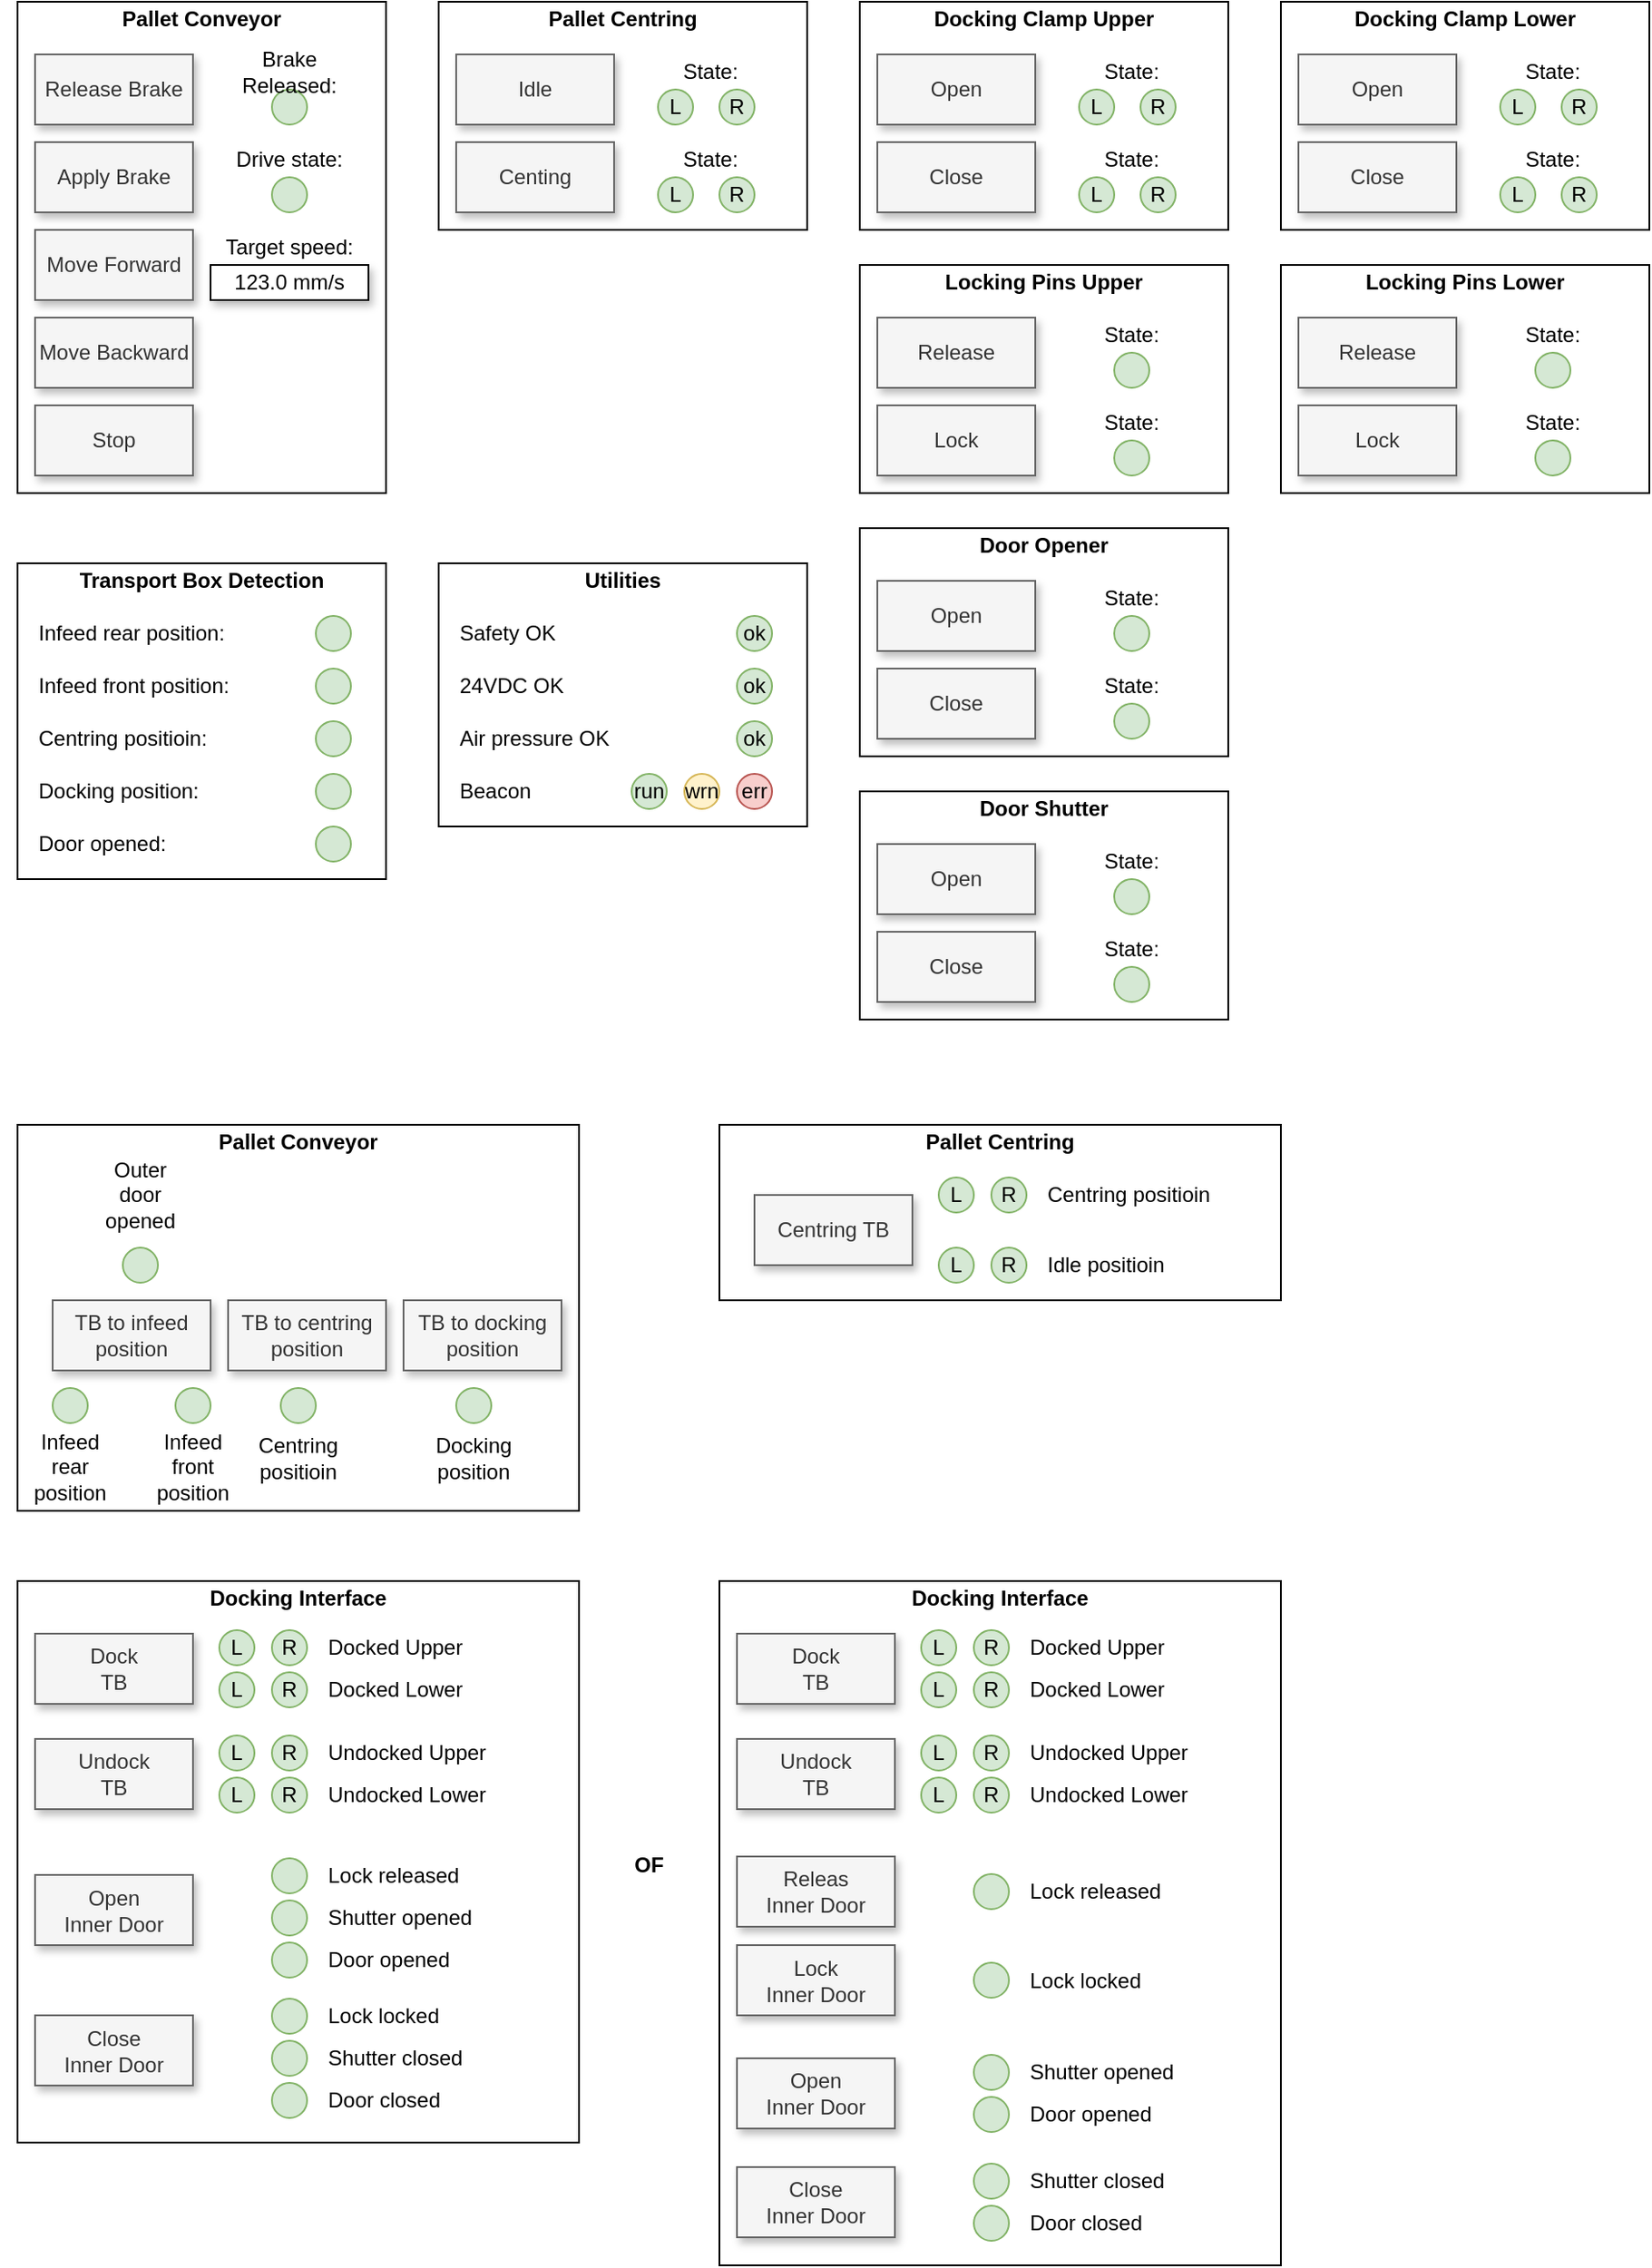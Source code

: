 <mxfile version="24.7.5" pages="2">
  <diagram name="HMI maual control" id="TnX9ORPbV--yk32t3U6v">
    <mxGraphModel dx="1434" dy="844" grid="1" gridSize="10" guides="1" tooltips="1" connect="1" arrows="1" fold="1" page="1" pageScale="1" pageWidth="850" pageHeight="1100" math="0" shadow="0">
      <root>
        <mxCell id="0" />
        <mxCell id="1" parent="0" />
        <mxCell id="BcnCHUw4ha58COk9Mgh8-16" value="" style="rounded=0;whiteSpace=wrap;html=1;" parent="1" vertex="1">
          <mxGeometry x="40" y="40" width="210" height="280" as="geometry" />
        </mxCell>
        <mxCell id="BcnCHUw4ha58COk9Mgh8-17" value="Release Brake" style="rounded=0;whiteSpace=wrap;html=1;shadow=1;fillColor=#f5f5f5;fontColor=#333333;strokeColor=#666666;" parent="1" vertex="1">
          <mxGeometry x="50" y="70" width="90" height="40" as="geometry" />
        </mxCell>
        <mxCell id="BcnCHUw4ha58COk9Mgh8-18" value="Move Forward" style="rounded=0;whiteSpace=wrap;html=1;shadow=1;fillColor=#f5f5f5;fontColor=#333333;strokeColor=#666666;" parent="1" vertex="1">
          <mxGeometry x="50" y="170" width="90" height="40" as="geometry" />
        </mxCell>
        <mxCell id="BcnCHUw4ha58COk9Mgh8-19" value="Move Backward" style="rounded=0;whiteSpace=wrap;html=1;shadow=1;fillColor=#f5f5f5;fontColor=#333333;strokeColor=#666666;" parent="1" vertex="1">
          <mxGeometry x="50" y="220" width="90" height="40" as="geometry" />
        </mxCell>
        <mxCell id="BcnCHUw4ha58COk9Mgh8-20" value="Stop" style="rounded=0;whiteSpace=wrap;html=1;shadow=1;fillColor=#f5f5f5;fontColor=#333333;strokeColor=#666666;" parent="1" vertex="1">
          <mxGeometry x="50" y="270" width="90" height="40" as="geometry" />
        </mxCell>
        <mxCell id="BcnCHUw4ha58COk9Mgh8-21" value="123.0 mm/s" style="rounded=0;whiteSpace=wrap;html=1;shadow=1;" parent="1" vertex="1">
          <mxGeometry x="150" y="190" width="90" height="20" as="geometry" />
        </mxCell>
        <mxCell id="BcnCHUw4ha58COk9Mgh8-22" value="" style="ellipse;whiteSpace=wrap;html=1;fillColor=#d5e8d4;strokeColor=#82b366;" parent="1" vertex="1">
          <mxGeometry x="185" y="140" width="20" height="20" as="geometry" />
        </mxCell>
        <mxCell id="BcnCHUw4ha58COk9Mgh8-23" value="Pallet Conveyor" style="text;html=1;align=center;verticalAlign=middle;whiteSpace=wrap;rounded=0;fontStyle=1" parent="1" vertex="1">
          <mxGeometry x="50" y="40" width="190" height="20" as="geometry" />
        </mxCell>
        <mxCell id="BcnCHUw4ha58COk9Mgh8-24" value="Target speed:" style="text;html=1;align=center;verticalAlign=middle;whiteSpace=wrap;rounded=0;fontStyle=0" parent="1" vertex="1">
          <mxGeometry x="150" y="170" width="90" height="20" as="geometry" />
        </mxCell>
        <mxCell id="BcnCHUw4ha58COk9Mgh8-25" value="Drive state:" style="text;html=1;align=center;verticalAlign=middle;whiteSpace=wrap;rounded=0;fontStyle=0" parent="1" vertex="1">
          <mxGeometry x="150" y="120" width="90" height="20" as="geometry" />
        </mxCell>
        <mxCell id="BcnCHUw4ha58COk9Mgh8-26" value="" style="rounded=0;whiteSpace=wrap;html=1;" parent="1" vertex="1">
          <mxGeometry x="280" y="40" width="210" height="130" as="geometry" />
        </mxCell>
        <mxCell id="BcnCHUw4ha58COk9Mgh8-27" value="Idle" style="rounded=0;whiteSpace=wrap;html=1;shadow=1;fillColor=#f5f5f5;fontColor=#333333;strokeColor=#666666;" parent="1" vertex="1">
          <mxGeometry x="290" y="70" width="90" height="40" as="geometry" />
        </mxCell>
        <mxCell id="BcnCHUw4ha58COk9Mgh8-28" value="Centing" style="rounded=0;whiteSpace=wrap;html=1;shadow=1;fillColor=#f5f5f5;fontColor=#333333;strokeColor=#666666;" parent="1" vertex="1">
          <mxGeometry x="290" y="120" width="90" height="40" as="geometry" />
        </mxCell>
        <mxCell id="BcnCHUw4ha58COk9Mgh8-33" value="Pallet Centring" style="text;html=1;align=center;verticalAlign=middle;whiteSpace=wrap;rounded=0;fontStyle=1" parent="1" vertex="1">
          <mxGeometry x="290" y="40" width="190" height="20" as="geometry" />
        </mxCell>
        <mxCell id="BcnCHUw4ha58COk9Mgh8-36" value="" style="rounded=0;whiteSpace=wrap;html=1;" parent="1" vertex="1">
          <mxGeometry x="40" y="360" width="210" height="180" as="geometry" />
        </mxCell>
        <mxCell id="BcnCHUw4ha58COk9Mgh8-43" value="Transport Box Detection" style="text;html=1;align=center;verticalAlign=middle;whiteSpace=wrap;rounded=0;fontStyle=1" parent="1" vertex="1">
          <mxGeometry x="50" y="360" width="190" height="20" as="geometry" />
        </mxCell>
        <mxCell id="BcnCHUw4ha58COk9Mgh8-46" value="" style="ellipse;whiteSpace=wrap;html=1;fillColor=#d5e8d4;strokeColor=#82b366;" parent="1" vertex="1">
          <mxGeometry x="210" y="390" width="20" height="20" as="geometry" />
        </mxCell>
        <mxCell id="BcnCHUw4ha58COk9Mgh8-47" value="Infeed rear position:" style="text;html=1;align=left;verticalAlign=middle;whiteSpace=wrap;rounded=0;fontStyle=0" parent="1" vertex="1">
          <mxGeometry x="50" y="390" width="150" height="20" as="geometry" />
        </mxCell>
        <mxCell id="BcnCHUw4ha58COk9Mgh8-50" value="" style="ellipse;whiteSpace=wrap;html=1;fillColor=#d5e8d4;strokeColor=#82b366;" parent="1" vertex="1">
          <mxGeometry x="210" y="420" width="20" height="20" as="geometry" />
        </mxCell>
        <mxCell id="BcnCHUw4ha58COk9Mgh8-51" value="" style="ellipse;whiteSpace=wrap;html=1;fillColor=#d5e8d4;strokeColor=#82b366;" parent="1" vertex="1">
          <mxGeometry x="210" y="450" width="20" height="20" as="geometry" />
        </mxCell>
        <mxCell id="BcnCHUw4ha58COk9Mgh8-52" value="" style="ellipse;whiteSpace=wrap;html=1;fillColor=#d5e8d4;strokeColor=#82b366;" parent="1" vertex="1">
          <mxGeometry x="210" y="480" width="20" height="20" as="geometry" />
        </mxCell>
        <mxCell id="BcnCHUw4ha58COk9Mgh8-53" value="" style="ellipse;whiteSpace=wrap;html=1;fillColor=#d5e8d4;strokeColor=#82b366;" parent="1" vertex="1">
          <mxGeometry x="210" y="510" width="20" height="20" as="geometry" />
        </mxCell>
        <mxCell id="BcnCHUw4ha58COk9Mgh8-54" value="Infeed front position:" style="text;html=1;align=left;verticalAlign=middle;whiteSpace=wrap;rounded=0;fontStyle=0" parent="1" vertex="1">
          <mxGeometry x="50" y="420" width="150" height="20" as="geometry" />
        </mxCell>
        <mxCell id="BcnCHUw4ha58COk9Mgh8-55" value="Centring positioin:" style="text;html=1;align=left;verticalAlign=middle;whiteSpace=wrap;rounded=0;fontStyle=0" parent="1" vertex="1">
          <mxGeometry x="50" y="450" width="150" height="20" as="geometry" />
        </mxCell>
        <mxCell id="BcnCHUw4ha58COk9Mgh8-56" value="Docking position:" style="text;html=1;align=left;verticalAlign=middle;whiteSpace=wrap;rounded=0;fontStyle=0" parent="1" vertex="1">
          <mxGeometry x="50" y="480" width="150" height="20" as="geometry" />
        </mxCell>
        <mxCell id="BcnCHUw4ha58COk9Mgh8-57" value="Door opened:" style="text;html=1;align=left;verticalAlign=middle;whiteSpace=wrap;rounded=0;fontStyle=0" parent="1" vertex="1">
          <mxGeometry x="50" y="510" width="150" height="20" as="geometry" />
        </mxCell>
        <mxCell id="BcnCHUw4ha58COk9Mgh8-60" value="L" style="ellipse;whiteSpace=wrap;html=1;fillColor=#d5e8d4;strokeColor=#82b366;" parent="1" vertex="1">
          <mxGeometry x="405" y="90" width="20" height="20" as="geometry" />
        </mxCell>
        <mxCell id="BcnCHUw4ha58COk9Mgh8-61" value="State:" style="text;html=1;align=center;verticalAlign=middle;whiteSpace=wrap;rounded=0;fontStyle=0" parent="1" vertex="1">
          <mxGeometry x="390" y="70" width="90" height="20" as="geometry" />
        </mxCell>
        <mxCell id="BcnCHUw4ha58COk9Mgh8-62" value="R" style="ellipse;whiteSpace=wrap;html=1;fillColor=#d5e8d4;strokeColor=#82b366;" parent="1" vertex="1">
          <mxGeometry x="440" y="90" width="20" height="20" as="geometry" />
        </mxCell>
        <mxCell id="BcnCHUw4ha58COk9Mgh8-64" value="L" style="ellipse;whiteSpace=wrap;html=1;fillColor=#d5e8d4;strokeColor=#82b366;" parent="1" vertex="1">
          <mxGeometry x="405" y="140" width="20" height="20" as="geometry" />
        </mxCell>
        <mxCell id="BcnCHUw4ha58COk9Mgh8-65" value="State:" style="text;html=1;align=center;verticalAlign=middle;whiteSpace=wrap;rounded=0;fontStyle=0" parent="1" vertex="1">
          <mxGeometry x="390" y="120" width="90" height="20" as="geometry" />
        </mxCell>
        <mxCell id="BcnCHUw4ha58COk9Mgh8-66" value="R" style="ellipse;whiteSpace=wrap;html=1;fillColor=#d5e8d4;strokeColor=#82b366;" parent="1" vertex="1">
          <mxGeometry x="440" y="140" width="20" height="20" as="geometry" />
        </mxCell>
        <mxCell id="BcnCHUw4ha58COk9Mgh8-67" value="" style="rounded=0;whiteSpace=wrap;html=1;" parent="1" vertex="1">
          <mxGeometry x="520" y="40" width="210" height="130" as="geometry" />
        </mxCell>
        <mxCell id="BcnCHUw4ha58COk9Mgh8-68" value="Open" style="rounded=0;whiteSpace=wrap;html=1;shadow=1;fillColor=#f5f5f5;fontColor=#333333;strokeColor=#666666;" parent="1" vertex="1">
          <mxGeometry x="530" y="70" width="90" height="40" as="geometry" />
        </mxCell>
        <mxCell id="BcnCHUw4ha58COk9Mgh8-69" value="Close" style="rounded=0;whiteSpace=wrap;html=1;shadow=1;fillColor=#f5f5f5;fontColor=#333333;strokeColor=#666666;" parent="1" vertex="1">
          <mxGeometry x="530" y="120" width="90" height="40" as="geometry" />
        </mxCell>
        <mxCell id="BcnCHUw4ha58COk9Mgh8-70" value="Docking Clamp Upper" style="text;html=1;align=center;verticalAlign=middle;whiteSpace=wrap;rounded=0;fontStyle=1" parent="1" vertex="1">
          <mxGeometry x="530" y="40" width="190" height="20" as="geometry" />
        </mxCell>
        <mxCell id="BcnCHUw4ha58COk9Mgh8-71" value="L" style="ellipse;whiteSpace=wrap;html=1;fillColor=#d5e8d4;strokeColor=#82b366;" parent="1" vertex="1">
          <mxGeometry x="645" y="90" width="20" height="20" as="geometry" />
        </mxCell>
        <mxCell id="BcnCHUw4ha58COk9Mgh8-72" value="State:" style="text;html=1;align=center;verticalAlign=middle;whiteSpace=wrap;rounded=0;fontStyle=0" parent="1" vertex="1">
          <mxGeometry x="630" y="70" width="90" height="20" as="geometry" />
        </mxCell>
        <mxCell id="BcnCHUw4ha58COk9Mgh8-73" value="R" style="ellipse;whiteSpace=wrap;html=1;fillColor=#d5e8d4;strokeColor=#82b366;" parent="1" vertex="1">
          <mxGeometry x="680" y="90" width="20" height="20" as="geometry" />
        </mxCell>
        <mxCell id="BcnCHUw4ha58COk9Mgh8-74" value="L" style="ellipse;whiteSpace=wrap;html=1;fillColor=#d5e8d4;strokeColor=#82b366;" parent="1" vertex="1">
          <mxGeometry x="645" y="140" width="20" height="20" as="geometry" />
        </mxCell>
        <mxCell id="BcnCHUw4ha58COk9Mgh8-75" value="State:" style="text;html=1;align=center;verticalAlign=middle;whiteSpace=wrap;rounded=0;fontStyle=0" parent="1" vertex="1">
          <mxGeometry x="630" y="120" width="90" height="20" as="geometry" />
        </mxCell>
        <mxCell id="BcnCHUw4ha58COk9Mgh8-76" value="R" style="ellipse;whiteSpace=wrap;html=1;fillColor=#d5e8d4;strokeColor=#82b366;" parent="1" vertex="1">
          <mxGeometry x="680" y="140" width="20" height="20" as="geometry" />
        </mxCell>
        <mxCell id="BcnCHUw4ha58COk9Mgh8-89" value="" style="rounded=0;whiteSpace=wrap;html=1;" parent="1" vertex="1">
          <mxGeometry x="520" y="190" width="210" height="130" as="geometry" />
        </mxCell>
        <mxCell id="BcnCHUw4ha58COk9Mgh8-90" value="Release" style="rounded=0;whiteSpace=wrap;html=1;shadow=1;fillColor=#f5f5f5;fontColor=#333333;strokeColor=#666666;" parent="1" vertex="1">
          <mxGeometry x="530" y="220" width="90" height="40" as="geometry" />
        </mxCell>
        <mxCell id="BcnCHUw4ha58COk9Mgh8-91" value="Lock" style="rounded=0;whiteSpace=wrap;html=1;shadow=1;fillColor=#f5f5f5;fontColor=#333333;strokeColor=#666666;" parent="1" vertex="1">
          <mxGeometry x="530" y="270" width="90" height="40" as="geometry" />
        </mxCell>
        <mxCell id="BcnCHUw4ha58COk9Mgh8-92" value="Locking Pins Upper" style="text;html=1;align=center;verticalAlign=middle;whiteSpace=wrap;rounded=0;fontStyle=1" parent="1" vertex="1">
          <mxGeometry x="530" y="190" width="190" height="20" as="geometry" />
        </mxCell>
        <mxCell id="BcnCHUw4ha58COk9Mgh8-93" value="" style="ellipse;whiteSpace=wrap;html=1;fillColor=#d5e8d4;strokeColor=#82b366;" parent="1" vertex="1">
          <mxGeometry x="665" y="240" width="20" height="20" as="geometry" />
        </mxCell>
        <mxCell id="BcnCHUw4ha58COk9Mgh8-94" value="State:" style="text;html=1;align=center;verticalAlign=middle;whiteSpace=wrap;rounded=0;fontStyle=0" parent="1" vertex="1">
          <mxGeometry x="630" y="220" width="90" height="20" as="geometry" />
        </mxCell>
        <mxCell id="BcnCHUw4ha58COk9Mgh8-96" value="" style="ellipse;whiteSpace=wrap;html=1;fillColor=#d5e8d4;strokeColor=#82b366;" parent="1" vertex="1">
          <mxGeometry x="665" y="290" width="20" height="20" as="geometry" />
        </mxCell>
        <mxCell id="BcnCHUw4ha58COk9Mgh8-97" value="State:" style="text;html=1;align=center;verticalAlign=middle;whiteSpace=wrap;rounded=0;fontStyle=0" parent="1" vertex="1">
          <mxGeometry x="630" y="270" width="90" height="20" as="geometry" />
        </mxCell>
        <mxCell id="BcnCHUw4ha58COk9Mgh8-99" value="" style="rounded=0;whiteSpace=wrap;html=1;" parent="1" vertex="1">
          <mxGeometry x="520" y="340" width="210" height="130" as="geometry" />
        </mxCell>
        <mxCell id="BcnCHUw4ha58COk9Mgh8-100" value="Open" style="rounded=0;whiteSpace=wrap;html=1;shadow=1;fillColor=#f5f5f5;fontColor=#333333;strokeColor=#666666;" parent="1" vertex="1">
          <mxGeometry x="530" y="370" width="90" height="40" as="geometry" />
        </mxCell>
        <mxCell id="BcnCHUw4ha58COk9Mgh8-101" value="Close" style="rounded=0;whiteSpace=wrap;html=1;shadow=1;fillColor=#f5f5f5;fontColor=#333333;strokeColor=#666666;" parent="1" vertex="1">
          <mxGeometry x="530" y="420" width="90" height="40" as="geometry" />
        </mxCell>
        <mxCell id="BcnCHUw4ha58COk9Mgh8-102" value="Door Opener" style="text;html=1;align=center;verticalAlign=middle;whiteSpace=wrap;rounded=0;fontStyle=1" parent="1" vertex="1">
          <mxGeometry x="530" y="340" width="190" height="20" as="geometry" />
        </mxCell>
        <mxCell id="BcnCHUw4ha58COk9Mgh8-103" value="" style="ellipse;whiteSpace=wrap;html=1;fillColor=#d5e8d4;strokeColor=#82b366;" parent="1" vertex="1">
          <mxGeometry x="665" y="390" width="20" height="20" as="geometry" />
        </mxCell>
        <mxCell id="BcnCHUw4ha58COk9Mgh8-104" value="State:" style="text;html=1;align=center;verticalAlign=middle;whiteSpace=wrap;rounded=0;fontStyle=0" parent="1" vertex="1">
          <mxGeometry x="630" y="370" width="90" height="20" as="geometry" />
        </mxCell>
        <mxCell id="BcnCHUw4ha58COk9Mgh8-105" value="" style="ellipse;whiteSpace=wrap;html=1;fillColor=#d5e8d4;strokeColor=#82b366;" parent="1" vertex="1">
          <mxGeometry x="665" y="440" width="20" height="20" as="geometry" />
        </mxCell>
        <mxCell id="BcnCHUw4ha58COk9Mgh8-106" value="State:" style="text;html=1;align=center;verticalAlign=middle;whiteSpace=wrap;rounded=0;fontStyle=0" parent="1" vertex="1">
          <mxGeometry x="630" y="420" width="90" height="20" as="geometry" />
        </mxCell>
        <mxCell id="BcnCHUw4ha58COk9Mgh8-108" value="" style="rounded=0;whiteSpace=wrap;html=1;" parent="1" vertex="1">
          <mxGeometry x="520" y="490" width="210" height="130" as="geometry" />
        </mxCell>
        <mxCell id="BcnCHUw4ha58COk9Mgh8-109" value="Open" style="rounded=0;whiteSpace=wrap;html=1;shadow=1;fillColor=#f5f5f5;fontColor=#333333;strokeColor=#666666;" parent="1" vertex="1">
          <mxGeometry x="530" y="520" width="90" height="40" as="geometry" />
        </mxCell>
        <mxCell id="BcnCHUw4ha58COk9Mgh8-110" value="Close" style="rounded=0;whiteSpace=wrap;html=1;shadow=1;fillColor=#f5f5f5;fontColor=#333333;strokeColor=#666666;" parent="1" vertex="1">
          <mxGeometry x="530" y="570" width="90" height="40" as="geometry" />
        </mxCell>
        <mxCell id="BcnCHUw4ha58COk9Mgh8-111" value="Door Shutter" style="text;html=1;align=center;verticalAlign=middle;whiteSpace=wrap;rounded=0;fontStyle=1" parent="1" vertex="1">
          <mxGeometry x="530" y="490" width="190" height="20" as="geometry" />
        </mxCell>
        <mxCell id="BcnCHUw4ha58COk9Mgh8-112" value="" style="ellipse;whiteSpace=wrap;html=1;fillColor=#d5e8d4;strokeColor=#82b366;" parent="1" vertex="1">
          <mxGeometry x="665" y="540" width="20" height="20" as="geometry" />
        </mxCell>
        <mxCell id="BcnCHUw4ha58COk9Mgh8-113" value="State:" style="text;html=1;align=center;verticalAlign=middle;whiteSpace=wrap;rounded=0;fontStyle=0" parent="1" vertex="1">
          <mxGeometry x="630" y="520" width="90" height="20" as="geometry" />
        </mxCell>
        <mxCell id="BcnCHUw4ha58COk9Mgh8-114" value="" style="ellipse;whiteSpace=wrap;html=1;fillColor=#d5e8d4;strokeColor=#82b366;" parent="1" vertex="1">
          <mxGeometry x="665" y="590" width="20" height="20" as="geometry" />
        </mxCell>
        <mxCell id="BcnCHUw4ha58COk9Mgh8-115" value="State:" style="text;html=1;align=center;verticalAlign=middle;whiteSpace=wrap;rounded=0;fontStyle=0" parent="1" vertex="1">
          <mxGeometry x="630" y="570" width="90" height="20" as="geometry" />
        </mxCell>
        <mxCell id="BcnCHUw4ha58COk9Mgh8-116" value="" style="rounded=0;whiteSpace=wrap;html=1;" parent="1" vertex="1">
          <mxGeometry x="760" y="40" width="210" height="130" as="geometry" />
        </mxCell>
        <mxCell id="BcnCHUw4ha58COk9Mgh8-117" value="Open" style="rounded=0;whiteSpace=wrap;html=1;shadow=1;fillColor=#f5f5f5;fontColor=#333333;strokeColor=#666666;" parent="1" vertex="1">
          <mxGeometry x="770" y="70" width="90" height="40" as="geometry" />
        </mxCell>
        <mxCell id="BcnCHUw4ha58COk9Mgh8-118" value="Close" style="rounded=0;whiteSpace=wrap;html=1;shadow=1;fillColor=#f5f5f5;fontColor=#333333;strokeColor=#666666;" parent="1" vertex="1">
          <mxGeometry x="770" y="120" width="90" height="40" as="geometry" />
        </mxCell>
        <mxCell id="BcnCHUw4ha58COk9Mgh8-119" value="Docking Clamp Lower" style="text;html=1;align=center;verticalAlign=middle;whiteSpace=wrap;rounded=0;fontStyle=1" parent="1" vertex="1">
          <mxGeometry x="770" y="40" width="190" height="20" as="geometry" />
        </mxCell>
        <mxCell id="BcnCHUw4ha58COk9Mgh8-120" value="L" style="ellipse;whiteSpace=wrap;html=1;fillColor=#d5e8d4;strokeColor=#82b366;" parent="1" vertex="1">
          <mxGeometry x="885" y="90" width="20" height="20" as="geometry" />
        </mxCell>
        <mxCell id="BcnCHUw4ha58COk9Mgh8-121" value="State:" style="text;html=1;align=center;verticalAlign=middle;whiteSpace=wrap;rounded=0;fontStyle=0" parent="1" vertex="1">
          <mxGeometry x="870" y="70" width="90" height="20" as="geometry" />
        </mxCell>
        <mxCell id="BcnCHUw4ha58COk9Mgh8-122" value="R" style="ellipse;whiteSpace=wrap;html=1;fillColor=#d5e8d4;strokeColor=#82b366;" parent="1" vertex="1">
          <mxGeometry x="920" y="90" width="20" height="20" as="geometry" />
        </mxCell>
        <mxCell id="BcnCHUw4ha58COk9Mgh8-123" value="L" style="ellipse;whiteSpace=wrap;html=1;fillColor=#d5e8d4;strokeColor=#82b366;" parent="1" vertex="1">
          <mxGeometry x="885" y="140" width="20" height="20" as="geometry" />
        </mxCell>
        <mxCell id="BcnCHUw4ha58COk9Mgh8-124" value="State:" style="text;html=1;align=center;verticalAlign=middle;whiteSpace=wrap;rounded=0;fontStyle=0" parent="1" vertex="1">
          <mxGeometry x="870" y="120" width="90" height="20" as="geometry" />
        </mxCell>
        <mxCell id="BcnCHUw4ha58COk9Mgh8-125" value="R" style="ellipse;whiteSpace=wrap;html=1;fillColor=#d5e8d4;strokeColor=#82b366;" parent="1" vertex="1">
          <mxGeometry x="920" y="140" width="20" height="20" as="geometry" />
        </mxCell>
        <mxCell id="BcnCHUw4ha58COk9Mgh8-126" value="" style="rounded=0;whiteSpace=wrap;html=1;" parent="1" vertex="1">
          <mxGeometry x="760" y="190" width="210" height="130" as="geometry" />
        </mxCell>
        <mxCell id="BcnCHUw4ha58COk9Mgh8-127" value="Release" style="rounded=0;whiteSpace=wrap;html=1;shadow=1;fillColor=#f5f5f5;fontColor=#333333;strokeColor=#666666;" parent="1" vertex="1">
          <mxGeometry x="770" y="220" width="90" height="40" as="geometry" />
        </mxCell>
        <mxCell id="BcnCHUw4ha58COk9Mgh8-128" value="Lock" style="rounded=0;whiteSpace=wrap;html=1;shadow=1;fillColor=#f5f5f5;fontColor=#333333;strokeColor=#666666;" parent="1" vertex="1">
          <mxGeometry x="770" y="270" width="90" height="40" as="geometry" />
        </mxCell>
        <mxCell id="BcnCHUw4ha58COk9Mgh8-129" value="Locking Pins Lower" style="text;html=1;align=center;verticalAlign=middle;whiteSpace=wrap;rounded=0;fontStyle=1" parent="1" vertex="1">
          <mxGeometry x="770" y="190" width="190" height="20" as="geometry" />
        </mxCell>
        <mxCell id="BcnCHUw4ha58COk9Mgh8-130" value="" style="ellipse;whiteSpace=wrap;html=1;fillColor=#d5e8d4;strokeColor=#82b366;" parent="1" vertex="1">
          <mxGeometry x="905" y="240" width="20" height="20" as="geometry" />
        </mxCell>
        <mxCell id="BcnCHUw4ha58COk9Mgh8-131" value="State:" style="text;html=1;align=center;verticalAlign=middle;whiteSpace=wrap;rounded=0;fontStyle=0" parent="1" vertex="1">
          <mxGeometry x="870" y="220" width="90" height="20" as="geometry" />
        </mxCell>
        <mxCell id="BcnCHUw4ha58COk9Mgh8-132" value="" style="ellipse;whiteSpace=wrap;html=1;fillColor=#d5e8d4;strokeColor=#82b366;" parent="1" vertex="1">
          <mxGeometry x="905" y="290" width="20" height="20" as="geometry" />
        </mxCell>
        <mxCell id="BcnCHUw4ha58COk9Mgh8-133" value="State:" style="text;html=1;align=center;verticalAlign=middle;whiteSpace=wrap;rounded=0;fontStyle=0" parent="1" vertex="1">
          <mxGeometry x="870" y="270" width="90" height="20" as="geometry" />
        </mxCell>
        <mxCell id="UFwwj-xUKq53SgtM4bMM-1" value="" style="rounded=0;whiteSpace=wrap;html=1;" parent="1" vertex="1">
          <mxGeometry x="40" y="680" width="320" height="220" as="geometry" />
        </mxCell>
        <mxCell id="UFwwj-xUKq53SgtM4bMM-2" value="TB to centring position" style="rounded=0;whiteSpace=wrap;html=1;shadow=1;fillColor=#f5f5f5;fontColor=#333333;strokeColor=#666666;" parent="1" vertex="1">
          <mxGeometry x="160" y="780" width="90" height="40" as="geometry" />
        </mxCell>
        <mxCell id="UFwwj-xUKq53SgtM4bMM-3" value="TB to docking position" style="rounded=0;whiteSpace=wrap;html=1;shadow=1;fillColor=#f5f5f5;fontColor=#333333;strokeColor=#666666;" parent="1" vertex="1">
          <mxGeometry x="260" y="780" width="90" height="40" as="geometry" />
        </mxCell>
        <mxCell id="UFwwj-xUKq53SgtM4bMM-4" value="Pallet Conveyor" style="text;html=1;align=center;verticalAlign=middle;whiteSpace=wrap;rounded=0;fontStyle=1" parent="1" vertex="1">
          <mxGeometry x="40" y="680" width="320" height="20" as="geometry" />
        </mxCell>
        <mxCell id="UFwwj-xUKq53SgtM4bMM-11" value="TB to infeed position" style="rounded=0;whiteSpace=wrap;html=1;shadow=1;fillColor=#f5f5f5;fontColor=#333333;strokeColor=#666666;" parent="1" vertex="1">
          <mxGeometry x="60" y="780" width="90" height="40" as="geometry" />
        </mxCell>
        <mxCell id="UFwwj-xUKq53SgtM4bMM-12" value="" style="ellipse;whiteSpace=wrap;html=1;fillColor=#d5e8d4;strokeColor=#82b366;" parent="1" vertex="1">
          <mxGeometry x="60" y="830" width="20" height="20" as="geometry" />
        </mxCell>
        <mxCell id="UFwwj-xUKq53SgtM4bMM-14" value="" style="ellipse;whiteSpace=wrap;html=1;fillColor=#d5e8d4;strokeColor=#82b366;" parent="1" vertex="1">
          <mxGeometry x="130" y="830" width="20" height="20" as="geometry" />
        </mxCell>
        <mxCell id="UFwwj-xUKq53SgtM4bMM-15" value="" style="ellipse;whiteSpace=wrap;html=1;fillColor=#d5e8d4;strokeColor=#82b366;" parent="1" vertex="1">
          <mxGeometry x="190" y="830" width="20" height="20" as="geometry" />
        </mxCell>
        <mxCell id="UFwwj-xUKq53SgtM4bMM-16" value="" style="ellipse;whiteSpace=wrap;html=1;fillColor=#d5e8d4;strokeColor=#82b366;" parent="1" vertex="1">
          <mxGeometry x="290" y="830" width="20" height="20" as="geometry" />
        </mxCell>
        <mxCell id="UFwwj-xUKq53SgtM4bMM-17" value="" style="ellipse;whiteSpace=wrap;html=1;fillColor=#d5e8d4;strokeColor=#82b366;" parent="1" vertex="1">
          <mxGeometry x="100" y="750" width="20" height="20" as="geometry" />
        </mxCell>
        <mxCell id="UFwwj-xUKq53SgtM4bMM-21" value="Outer&lt;div&gt;door&lt;/div&gt;&lt;div&gt;opened&lt;/div&gt;" style="text;html=1;align=center;verticalAlign=middle;whiteSpace=wrap;rounded=0;fontStyle=0" parent="1" vertex="1">
          <mxGeometry x="70" y="700" width="80" height="40" as="geometry" />
        </mxCell>
        <mxCell id="UFwwj-xUKq53SgtM4bMM-20" value="Docking&lt;div&gt;position&lt;/div&gt;" style="text;html=1;align=center;verticalAlign=middle;whiteSpace=wrap;rounded=0;fontStyle=0;fillColor=none;" parent="1" vertex="1">
          <mxGeometry x="255" y="850" width="90" height="40" as="geometry" />
        </mxCell>
        <mxCell id="UFwwj-xUKq53SgtM4bMM-19" value="Centring&lt;div&gt;positioin&lt;/div&gt;" style="text;html=1;align=center;verticalAlign=middle;whiteSpace=wrap;rounded=0;fontStyle=0;fillColor=none;" parent="1" vertex="1">
          <mxGeometry x="160" y="850" width="80" height="40" as="geometry" />
        </mxCell>
        <mxCell id="UFwwj-xUKq53SgtM4bMM-18" value="Infeed&lt;div&gt;front&lt;div&gt;position&lt;/div&gt;&lt;/div&gt;" style="text;html=1;align=center;verticalAlign=middle;whiteSpace=wrap;rounded=0;fontStyle=0;fillColor=none;" parent="1" vertex="1">
          <mxGeometry x="95" y="855" width="90" height="40" as="geometry" />
        </mxCell>
        <mxCell id="UFwwj-xUKq53SgtM4bMM-13" value="Infeed&lt;div&gt;rear&lt;/div&gt;&lt;div&gt;position&lt;/div&gt;" style="text;html=1;align=center;verticalAlign=middle;whiteSpace=wrap;rounded=0;fontStyle=0;fillColor=none;" parent="1" vertex="1">
          <mxGeometry x="30" y="855" width="80" height="40" as="geometry" />
        </mxCell>
        <mxCell id="UFwwj-xUKq53SgtM4bMM-37" value="" style="rounded=0;whiteSpace=wrap;html=1;" parent="1" vertex="1">
          <mxGeometry x="440" y="680" width="320" height="100" as="geometry" />
        </mxCell>
        <mxCell id="UFwwj-xUKq53SgtM4bMM-40" value="Pallet Centring" style="text;html=1;align=center;verticalAlign=middle;whiteSpace=wrap;rounded=0;fontStyle=1" parent="1" vertex="1">
          <mxGeometry x="440" y="680" width="320" height="20" as="geometry" />
        </mxCell>
        <mxCell id="UFwwj-xUKq53SgtM4bMM-41" value="Centring TB" style="rounded=0;whiteSpace=wrap;html=1;shadow=1;fillColor=#f5f5f5;fontColor=#333333;strokeColor=#666666;" parent="1" vertex="1">
          <mxGeometry x="460" y="720" width="90" height="40" as="geometry" />
        </mxCell>
        <mxCell id="UFwwj-xUKq53SgtM4bMM-44" value="R" style="ellipse;whiteSpace=wrap;html=1;fillColor=#d5e8d4;strokeColor=#82b366;" parent="1" vertex="1">
          <mxGeometry x="595" y="710" width="20" height="20" as="geometry" />
        </mxCell>
        <mxCell id="UFwwj-xUKq53SgtM4bMM-45" value="R" style="ellipse;whiteSpace=wrap;html=1;fillColor=#d5e8d4;strokeColor=#82b366;" parent="1" vertex="1">
          <mxGeometry x="595" y="750" width="20" height="20" as="geometry" />
        </mxCell>
        <mxCell id="UFwwj-xUKq53SgtM4bMM-49" value="Centring&amp;nbsp;&lt;span style=&quot;background-color: initial;&quot;&gt;positioin&lt;/span&gt;" style="text;html=1;align=left;verticalAlign=middle;whiteSpace=wrap;rounded=0;fontStyle=0;fillColor=none;" parent="1" vertex="1">
          <mxGeometry x="625" y="710" width="115" height="20" as="geometry" />
        </mxCell>
        <mxCell id="UFwwj-xUKq53SgtM4bMM-52" value="Idle&amp;nbsp;&lt;span style=&quot;background-color: initial;&quot;&gt;positioin&lt;/span&gt;" style="text;html=1;align=left;verticalAlign=middle;whiteSpace=wrap;rounded=0;fontStyle=0;fillColor=none;" parent="1" vertex="1">
          <mxGeometry x="625" y="750" width="115" height="20" as="geometry" />
        </mxCell>
        <mxCell id="UFwwj-xUKq53SgtM4bMM-53" value="L" style="ellipse;whiteSpace=wrap;html=1;fillColor=#d5e8d4;strokeColor=#82b366;" parent="1" vertex="1">
          <mxGeometry x="565" y="710" width="20" height="20" as="geometry" />
        </mxCell>
        <mxCell id="UFwwj-xUKq53SgtM4bMM-54" value="L" style="ellipse;whiteSpace=wrap;html=1;fillColor=#d5e8d4;strokeColor=#82b366;" parent="1" vertex="1">
          <mxGeometry x="565" y="750" width="20" height="20" as="geometry" />
        </mxCell>
        <mxCell id="UFwwj-xUKq53SgtM4bMM-55" value="" style="rounded=0;whiteSpace=wrap;html=1;" parent="1" vertex="1">
          <mxGeometry x="40" y="940" width="320" height="320" as="geometry" />
        </mxCell>
        <mxCell id="UFwwj-xUKq53SgtM4bMM-58" value="Docking Interface" style="text;html=1;align=center;verticalAlign=middle;whiteSpace=wrap;rounded=0;fontStyle=1" parent="1" vertex="1">
          <mxGeometry x="40" y="940" width="320" height="20" as="geometry" />
        </mxCell>
        <mxCell id="UFwwj-xUKq53SgtM4bMM-59" value="Dock&lt;div&gt;TB&lt;/div&gt;" style="rounded=0;whiteSpace=wrap;html=1;shadow=1;fillColor=#f5f5f5;fontColor=#333333;strokeColor=#666666;" parent="1" vertex="1">
          <mxGeometry x="50" y="970" width="90" height="40" as="geometry" />
        </mxCell>
        <mxCell id="UFwwj-xUKq53SgtM4bMM-70" value="Undock&lt;div&gt;TB&lt;/div&gt;" style="rounded=0;whiteSpace=wrap;html=1;shadow=1;fillColor=#f5f5f5;fontColor=#333333;strokeColor=#666666;" parent="1" vertex="1">
          <mxGeometry x="50" y="1030" width="90" height="40" as="geometry" />
        </mxCell>
        <mxCell id="UFwwj-xUKq53SgtM4bMM-72" value="Open&lt;div&gt;Inner Door&lt;/div&gt;" style="rounded=0;whiteSpace=wrap;html=1;shadow=1;fillColor=#f5f5f5;fontColor=#333333;strokeColor=#666666;" parent="1" vertex="1">
          <mxGeometry x="50" y="1107.5" width="90" height="40" as="geometry" />
        </mxCell>
        <mxCell id="UFwwj-xUKq53SgtM4bMM-74" value="R" style="ellipse;whiteSpace=wrap;html=1;fillColor=#d5e8d4;strokeColor=#82b366;" parent="1" vertex="1">
          <mxGeometry x="185" y="992" width="20" height="20" as="geometry" />
        </mxCell>
        <mxCell id="UFwwj-xUKq53SgtM4bMM-75" value="Docked Upper" style="text;html=1;align=left;verticalAlign=middle;whiteSpace=wrap;rounded=0;fontStyle=0;fillColor=none;" parent="1" vertex="1">
          <mxGeometry x="215" y="968" width="115" height="20" as="geometry" />
        </mxCell>
        <mxCell id="UFwwj-xUKq53SgtM4bMM-76" value="L" style="ellipse;whiteSpace=wrap;html=1;fillColor=#d5e8d4;strokeColor=#82b366;" parent="1" vertex="1">
          <mxGeometry x="155" y="968" width="20" height="20" as="geometry" />
        </mxCell>
        <mxCell id="UFwwj-xUKq53SgtM4bMM-77" value="R" style="ellipse;whiteSpace=wrap;html=1;fillColor=#d5e8d4;strokeColor=#82b366;" parent="1" vertex="1">
          <mxGeometry x="185" y="968" width="20" height="20" as="geometry" />
        </mxCell>
        <mxCell id="UFwwj-xUKq53SgtM4bMM-78" value="L" style="ellipse;whiteSpace=wrap;html=1;fillColor=#d5e8d4;strokeColor=#82b366;" parent="1" vertex="1">
          <mxGeometry x="155" y="992" width="20" height="20" as="geometry" />
        </mxCell>
        <mxCell id="UFwwj-xUKq53SgtM4bMM-79" value="Docked Lower" style="text;html=1;align=left;verticalAlign=middle;whiteSpace=wrap;rounded=0;fontStyle=0;fillColor=none;" parent="1" vertex="1">
          <mxGeometry x="215" y="992" width="115" height="20" as="geometry" />
        </mxCell>
        <mxCell id="UFwwj-xUKq53SgtM4bMM-80" value="R" style="ellipse;whiteSpace=wrap;html=1;fillColor=#d5e8d4;strokeColor=#82b366;" parent="1" vertex="1">
          <mxGeometry x="185" y="1052" width="20" height="20" as="geometry" />
        </mxCell>
        <mxCell id="UFwwj-xUKq53SgtM4bMM-81" value="Undocked Upper" style="text;html=1;align=left;verticalAlign=middle;whiteSpace=wrap;rounded=0;fontStyle=0;fillColor=none;" parent="1" vertex="1">
          <mxGeometry x="215" y="1028" width="115" height="20" as="geometry" />
        </mxCell>
        <mxCell id="UFwwj-xUKq53SgtM4bMM-82" value="L" style="ellipse;whiteSpace=wrap;html=1;fillColor=#d5e8d4;strokeColor=#82b366;" parent="1" vertex="1">
          <mxGeometry x="155" y="1028" width="20" height="20" as="geometry" />
        </mxCell>
        <mxCell id="UFwwj-xUKq53SgtM4bMM-83" value="R" style="ellipse;whiteSpace=wrap;html=1;fillColor=#d5e8d4;strokeColor=#82b366;" parent="1" vertex="1">
          <mxGeometry x="185" y="1028" width="20" height="20" as="geometry" />
        </mxCell>
        <mxCell id="UFwwj-xUKq53SgtM4bMM-84" value="L" style="ellipse;whiteSpace=wrap;html=1;fillColor=#d5e8d4;strokeColor=#82b366;" parent="1" vertex="1">
          <mxGeometry x="155" y="1052" width="20" height="20" as="geometry" />
        </mxCell>
        <mxCell id="UFwwj-xUKq53SgtM4bMM-85" value="Undocked Lower" style="text;html=1;align=left;verticalAlign=middle;whiteSpace=wrap;rounded=0;fontStyle=0;fillColor=none;" parent="1" vertex="1">
          <mxGeometry x="215" y="1052" width="115" height="20" as="geometry" />
        </mxCell>
        <mxCell id="UFwwj-xUKq53SgtM4bMM-87" value="" style="ellipse;whiteSpace=wrap;html=1;fillColor=#d5e8d4;strokeColor=#82b366;" parent="1" vertex="1">
          <mxGeometry x="185" y="1122" width="20" height="20" as="geometry" />
        </mxCell>
        <mxCell id="UFwwj-xUKq53SgtM4bMM-88" value="Lock released" style="text;html=1;align=left;verticalAlign=middle;whiteSpace=wrap;rounded=0;fontStyle=0;fillColor=none;" parent="1" vertex="1">
          <mxGeometry x="215" y="1098" width="115" height="20" as="geometry" />
        </mxCell>
        <mxCell id="UFwwj-xUKq53SgtM4bMM-89" value="" style="ellipse;whiteSpace=wrap;html=1;fillColor=#d5e8d4;strokeColor=#82b366;" parent="1" vertex="1">
          <mxGeometry x="185" y="1098" width="20" height="20" as="geometry" />
        </mxCell>
        <mxCell id="UFwwj-xUKq53SgtM4bMM-90" value="Shutter opened" style="text;html=1;align=left;verticalAlign=middle;whiteSpace=wrap;rounded=0;fontStyle=0;fillColor=none;" parent="1" vertex="1">
          <mxGeometry x="215" y="1122" width="115" height="20" as="geometry" />
        </mxCell>
        <mxCell id="UFwwj-xUKq53SgtM4bMM-91" value="" style="ellipse;whiteSpace=wrap;html=1;fillColor=#d5e8d4;strokeColor=#82b366;" parent="1" vertex="1">
          <mxGeometry x="185" y="1146" width="20" height="20" as="geometry" />
        </mxCell>
        <mxCell id="UFwwj-xUKq53SgtM4bMM-92" value="Door opened" style="text;html=1;align=left;verticalAlign=middle;whiteSpace=wrap;rounded=0;fontStyle=0;fillColor=none;" parent="1" vertex="1">
          <mxGeometry x="215" y="1146" width="115" height="20" as="geometry" />
        </mxCell>
        <mxCell id="UFwwj-xUKq53SgtM4bMM-93" value="Close&lt;div&gt;Inner Door&lt;/div&gt;" style="rounded=0;whiteSpace=wrap;html=1;shadow=1;fillColor=#f5f5f5;fontColor=#333333;strokeColor=#666666;" parent="1" vertex="1">
          <mxGeometry x="50" y="1187.5" width="90" height="40" as="geometry" />
        </mxCell>
        <mxCell id="UFwwj-xUKq53SgtM4bMM-94" value="" style="ellipse;whiteSpace=wrap;html=1;fillColor=#d5e8d4;strokeColor=#82b366;" parent="1" vertex="1">
          <mxGeometry x="185" y="1202" width="20" height="20" as="geometry" />
        </mxCell>
        <mxCell id="UFwwj-xUKq53SgtM4bMM-95" value="Lock locked" style="text;html=1;align=left;verticalAlign=middle;whiteSpace=wrap;rounded=0;fontStyle=0;fillColor=none;" parent="1" vertex="1">
          <mxGeometry x="215" y="1178" width="115" height="20" as="geometry" />
        </mxCell>
        <mxCell id="UFwwj-xUKq53SgtM4bMM-96" value="" style="ellipse;whiteSpace=wrap;html=1;fillColor=#d5e8d4;strokeColor=#82b366;" parent="1" vertex="1">
          <mxGeometry x="185" y="1178" width="20" height="20" as="geometry" />
        </mxCell>
        <mxCell id="UFwwj-xUKq53SgtM4bMM-97" value="Shutter closed" style="text;html=1;align=left;verticalAlign=middle;whiteSpace=wrap;rounded=0;fontStyle=0;fillColor=none;" parent="1" vertex="1">
          <mxGeometry x="215" y="1202" width="115" height="20" as="geometry" />
        </mxCell>
        <mxCell id="UFwwj-xUKq53SgtM4bMM-98" value="" style="ellipse;whiteSpace=wrap;html=1;fillColor=#d5e8d4;strokeColor=#82b366;" parent="1" vertex="1">
          <mxGeometry x="185" y="1226" width="20" height="20" as="geometry" />
        </mxCell>
        <mxCell id="UFwwj-xUKq53SgtM4bMM-99" value="Door closed" style="text;html=1;align=left;verticalAlign=middle;whiteSpace=wrap;rounded=0;fontStyle=0;fillColor=none;" parent="1" vertex="1">
          <mxGeometry x="215" y="1226" width="115" height="20" as="geometry" />
        </mxCell>
        <mxCell id="UFwwj-xUKq53SgtM4bMM-100" value="" style="rounded=0;whiteSpace=wrap;html=1;" parent="1" vertex="1">
          <mxGeometry x="280" y="360" width="210" height="150" as="geometry" />
        </mxCell>
        <mxCell id="UFwwj-xUKq53SgtM4bMM-101" value="Utilities" style="text;html=1;align=center;verticalAlign=middle;whiteSpace=wrap;rounded=0;fontStyle=1" parent="1" vertex="1">
          <mxGeometry x="290" y="360" width="190" height="20" as="geometry" />
        </mxCell>
        <mxCell id="UFwwj-xUKq53SgtM4bMM-102" value="ok" style="ellipse;whiteSpace=wrap;html=1;fillColor=#d5e8d4;strokeColor=#82b366;" parent="1" vertex="1">
          <mxGeometry x="450" y="390" width="20" height="20" as="geometry" />
        </mxCell>
        <mxCell id="UFwwj-xUKq53SgtM4bMM-103" value="Safety OK" style="text;html=1;align=left;verticalAlign=middle;whiteSpace=wrap;rounded=0;fontStyle=0" parent="1" vertex="1">
          <mxGeometry x="290" y="390" width="150" height="20" as="geometry" />
        </mxCell>
        <mxCell id="UFwwj-xUKq53SgtM4bMM-104" value="ok" style="ellipse;whiteSpace=wrap;html=1;fillColor=#d5e8d4;strokeColor=#82b366;" parent="1" vertex="1">
          <mxGeometry x="450" y="420" width="20" height="20" as="geometry" />
        </mxCell>
        <mxCell id="UFwwj-xUKq53SgtM4bMM-105" value="ok" style="ellipse;whiteSpace=wrap;html=1;fillColor=#d5e8d4;strokeColor=#82b366;" parent="1" vertex="1">
          <mxGeometry x="450" y="450" width="20" height="20" as="geometry" />
        </mxCell>
        <mxCell id="UFwwj-xUKq53SgtM4bMM-106" value="err" style="ellipse;whiteSpace=wrap;html=1;fillColor=#f8cecc;strokeColor=#b85450;" parent="1" vertex="1">
          <mxGeometry x="450" y="480" width="20" height="20" as="geometry" />
        </mxCell>
        <mxCell id="UFwwj-xUKq53SgtM4bMM-108" value="24VDC OK" style="text;html=1;align=left;verticalAlign=middle;whiteSpace=wrap;rounded=0;fontStyle=0" parent="1" vertex="1">
          <mxGeometry x="290" y="420" width="150" height="20" as="geometry" />
        </mxCell>
        <mxCell id="UFwwj-xUKq53SgtM4bMM-109" value="Air pressure OK" style="text;html=1;align=left;verticalAlign=middle;whiteSpace=wrap;rounded=0;fontStyle=0" parent="1" vertex="1">
          <mxGeometry x="290" y="450" width="150" height="20" as="geometry" />
        </mxCell>
        <mxCell id="UFwwj-xUKq53SgtM4bMM-110" value="Beacon" style="text;html=1;align=left;verticalAlign=middle;whiteSpace=wrap;rounded=0;fontStyle=0" parent="1" vertex="1">
          <mxGeometry x="290" y="480" width="150" height="20" as="geometry" />
        </mxCell>
        <mxCell id="UFwwj-xUKq53SgtM4bMM-112" value="wrn" style="ellipse;whiteSpace=wrap;html=1;fillColor=#fff2cc;strokeColor=#d6b656;" parent="1" vertex="1">
          <mxGeometry x="420" y="480" width="20" height="20" as="geometry" />
        </mxCell>
        <mxCell id="UFwwj-xUKq53SgtM4bMM-113" value="run" style="ellipse;whiteSpace=wrap;html=1;fillColor=#d5e8d4;strokeColor=#82b366;" parent="1" vertex="1">
          <mxGeometry x="390" y="480" width="20" height="20" as="geometry" />
        </mxCell>
        <mxCell id="UFwwj-xUKq53SgtM4bMM-115" value="Apply Brake" style="rounded=0;whiteSpace=wrap;html=1;shadow=1;fillColor=#f5f5f5;fontColor=#333333;strokeColor=#666666;" parent="1" vertex="1">
          <mxGeometry x="50" y="120" width="90" height="40" as="geometry" />
        </mxCell>
        <mxCell id="mV6Md1QB_j5lRCP0KHzR-1" value="" style="rounded=0;whiteSpace=wrap;html=1;" vertex="1" parent="1">
          <mxGeometry x="440" y="940" width="320" height="390" as="geometry" />
        </mxCell>
        <mxCell id="mV6Md1QB_j5lRCP0KHzR-2" value="Docking Interface" style="text;html=1;align=center;verticalAlign=middle;whiteSpace=wrap;rounded=0;fontStyle=1" vertex="1" parent="1">
          <mxGeometry x="440" y="940" width="320" height="20" as="geometry" />
        </mxCell>
        <mxCell id="mV6Md1QB_j5lRCP0KHzR-3" value="Dock&lt;div&gt;TB&lt;/div&gt;" style="rounded=0;whiteSpace=wrap;html=1;shadow=1;fillColor=#f5f5f5;fontColor=#333333;strokeColor=#666666;" vertex="1" parent="1">
          <mxGeometry x="450" y="970" width="90" height="40" as="geometry" />
        </mxCell>
        <mxCell id="mV6Md1QB_j5lRCP0KHzR-4" value="Undock&lt;div&gt;TB&lt;/div&gt;" style="rounded=0;whiteSpace=wrap;html=1;shadow=1;fillColor=#f5f5f5;fontColor=#333333;strokeColor=#666666;" vertex="1" parent="1">
          <mxGeometry x="450" y="1030" width="90" height="40" as="geometry" />
        </mxCell>
        <mxCell id="mV6Md1QB_j5lRCP0KHzR-5" value="&lt;div&gt;Releas&lt;/div&gt;&lt;div&gt;Inner Door&lt;/div&gt;" style="rounded=0;whiteSpace=wrap;html=1;shadow=1;fillColor=#f5f5f5;fontColor=#333333;strokeColor=#666666;" vertex="1" parent="1">
          <mxGeometry x="450" y="1097" width="90" height="40" as="geometry" />
        </mxCell>
        <mxCell id="mV6Md1QB_j5lRCP0KHzR-6" value="R" style="ellipse;whiteSpace=wrap;html=1;fillColor=#d5e8d4;strokeColor=#82b366;" vertex="1" parent="1">
          <mxGeometry x="585" y="992" width="20" height="20" as="geometry" />
        </mxCell>
        <mxCell id="mV6Md1QB_j5lRCP0KHzR-7" value="Docked Upper" style="text;html=1;align=left;verticalAlign=middle;whiteSpace=wrap;rounded=0;fontStyle=0;fillColor=none;" vertex="1" parent="1">
          <mxGeometry x="615" y="968" width="115" height="20" as="geometry" />
        </mxCell>
        <mxCell id="mV6Md1QB_j5lRCP0KHzR-8" value="L" style="ellipse;whiteSpace=wrap;html=1;fillColor=#d5e8d4;strokeColor=#82b366;" vertex="1" parent="1">
          <mxGeometry x="555" y="968" width="20" height="20" as="geometry" />
        </mxCell>
        <mxCell id="mV6Md1QB_j5lRCP0KHzR-9" value="R" style="ellipse;whiteSpace=wrap;html=1;fillColor=#d5e8d4;strokeColor=#82b366;" vertex="1" parent="1">
          <mxGeometry x="585" y="968" width="20" height="20" as="geometry" />
        </mxCell>
        <mxCell id="mV6Md1QB_j5lRCP0KHzR-10" value="L" style="ellipse;whiteSpace=wrap;html=1;fillColor=#d5e8d4;strokeColor=#82b366;" vertex="1" parent="1">
          <mxGeometry x="555" y="992" width="20" height="20" as="geometry" />
        </mxCell>
        <mxCell id="mV6Md1QB_j5lRCP0KHzR-11" value="Docked Lower" style="text;html=1;align=left;verticalAlign=middle;whiteSpace=wrap;rounded=0;fontStyle=0;fillColor=none;" vertex="1" parent="1">
          <mxGeometry x="615" y="992" width="115" height="20" as="geometry" />
        </mxCell>
        <mxCell id="mV6Md1QB_j5lRCP0KHzR-12" value="R" style="ellipse;whiteSpace=wrap;html=1;fillColor=#d5e8d4;strokeColor=#82b366;" vertex="1" parent="1">
          <mxGeometry x="585" y="1052" width="20" height="20" as="geometry" />
        </mxCell>
        <mxCell id="mV6Md1QB_j5lRCP0KHzR-13" value="Undocked Upper" style="text;html=1;align=left;verticalAlign=middle;whiteSpace=wrap;rounded=0;fontStyle=0;fillColor=none;" vertex="1" parent="1">
          <mxGeometry x="615" y="1028" width="115" height="20" as="geometry" />
        </mxCell>
        <mxCell id="mV6Md1QB_j5lRCP0KHzR-14" value="L" style="ellipse;whiteSpace=wrap;html=1;fillColor=#d5e8d4;strokeColor=#82b366;" vertex="1" parent="1">
          <mxGeometry x="555" y="1028" width="20" height="20" as="geometry" />
        </mxCell>
        <mxCell id="mV6Md1QB_j5lRCP0KHzR-15" value="R" style="ellipse;whiteSpace=wrap;html=1;fillColor=#d5e8d4;strokeColor=#82b366;" vertex="1" parent="1">
          <mxGeometry x="585" y="1028" width="20" height="20" as="geometry" />
        </mxCell>
        <mxCell id="mV6Md1QB_j5lRCP0KHzR-16" value="L" style="ellipse;whiteSpace=wrap;html=1;fillColor=#d5e8d4;strokeColor=#82b366;" vertex="1" parent="1">
          <mxGeometry x="555" y="1052" width="20" height="20" as="geometry" />
        </mxCell>
        <mxCell id="mV6Md1QB_j5lRCP0KHzR-17" value="Undocked Lower" style="text;html=1;align=left;verticalAlign=middle;whiteSpace=wrap;rounded=0;fontStyle=0;fillColor=none;" vertex="1" parent="1">
          <mxGeometry x="615" y="1052" width="115" height="20" as="geometry" />
        </mxCell>
        <mxCell id="mV6Md1QB_j5lRCP0KHzR-19" value="Lock released" style="text;html=1;align=left;verticalAlign=middle;whiteSpace=wrap;rounded=0;fontStyle=0;fillColor=none;" vertex="1" parent="1">
          <mxGeometry x="615" y="1107" width="115" height="20" as="geometry" />
        </mxCell>
        <mxCell id="mV6Md1QB_j5lRCP0KHzR-20" value="" style="ellipse;whiteSpace=wrap;html=1;fillColor=#d5e8d4;strokeColor=#82b366;" vertex="1" parent="1">
          <mxGeometry x="585" y="1107" width="20" height="20" as="geometry" />
        </mxCell>
        <mxCell id="mV6Md1QB_j5lRCP0KHzR-24" value="Lock&lt;div&gt;Inner Door&lt;/div&gt;" style="rounded=0;whiteSpace=wrap;html=1;shadow=1;fillColor=#f5f5f5;fontColor=#333333;strokeColor=#666666;" vertex="1" parent="1">
          <mxGeometry x="450" y="1147.5" width="90" height="40" as="geometry" />
        </mxCell>
        <mxCell id="mV6Md1QB_j5lRCP0KHzR-26" value="Lock locked" style="text;html=1;align=left;verticalAlign=middle;whiteSpace=wrap;rounded=0;fontStyle=0;fillColor=none;" vertex="1" parent="1">
          <mxGeometry x="615" y="1157.5" width="115" height="20" as="geometry" />
        </mxCell>
        <mxCell id="mV6Md1QB_j5lRCP0KHzR-27" value="" style="ellipse;whiteSpace=wrap;html=1;fillColor=#d5e8d4;strokeColor=#82b366;" vertex="1" parent="1">
          <mxGeometry x="585" y="1157.5" width="20" height="20" as="geometry" />
        </mxCell>
        <mxCell id="mV6Md1QB_j5lRCP0KHzR-31" value="Open&lt;div&gt;Inner Door&lt;/div&gt;" style="rounded=0;whiteSpace=wrap;html=1;shadow=1;fillColor=#f5f5f5;fontColor=#333333;strokeColor=#666666;" vertex="1" parent="1">
          <mxGeometry x="450" y="1212" width="90" height="40" as="geometry" />
        </mxCell>
        <mxCell id="mV6Md1QB_j5lRCP0KHzR-32" value="" style="ellipse;whiteSpace=wrap;html=1;fillColor=#d5e8d4;strokeColor=#82b366;" vertex="1" parent="1">
          <mxGeometry x="585" y="1210" width="20" height="20" as="geometry" />
        </mxCell>
        <mxCell id="mV6Md1QB_j5lRCP0KHzR-35" value="Shutter opened" style="text;html=1;align=left;verticalAlign=middle;whiteSpace=wrap;rounded=0;fontStyle=0;fillColor=none;" vertex="1" parent="1">
          <mxGeometry x="615" y="1210" width="115" height="20" as="geometry" />
        </mxCell>
        <mxCell id="mV6Md1QB_j5lRCP0KHzR-36" value="" style="ellipse;whiteSpace=wrap;html=1;fillColor=#d5e8d4;strokeColor=#82b366;" vertex="1" parent="1">
          <mxGeometry x="585" y="1234" width="20" height="20" as="geometry" />
        </mxCell>
        <mxCell id="mV6Md1QB_j5lRCP0KHzR-37" value="Door opened" style="text;html=1;align=left;verticalAlign=middle;whiteSpace=wrap;rounded=0;fontStyle=0;fillColor=none;" vertex="1" parent="1">
          <mxGeometry x="615" y="1234" width="115" height="20" as="geometry" />
        </mxCell>
        <mxCell id="mV6Md1QB_j5lRCP0KHzR-38" value="Close&lt;div&gt;Inner Door&lt;/div&gt;" style="rounded=0;whiteSpace=wrap;html=1;shadow=1;fillColor=#f5f5f5;fontColor=#333333;strokeColor=#666666;" vertex="1" parent="1">
          <mxGeometry x="450" y="1274" width="90" height="40" as="geometry" />
        </mxCell>
        <mxCell id="mV6Md1QB_j5lRCP0KHzR-39" value="" style="ellipse;whiteSpace=wrap;html=1;fillColor=#d5e8d4;strokeColor=#82b366;" vertex="1" parent="1">
          <mxGeometry x="585" y="1272" width="20" height="20" as="geometry" />
        </mxCell>
        <mxCell id="mV6Md1QB_j5lRCP0KHzR-42" value="Shutter closed" style="text;html=1;align=left;verticalAlign=middle;whiteSpace=wrap;rounded=0;fontStyle=0;fillColor=none;" vertex="1" parent="1">
          <mxGeometry x="615" y="1272" width="115" height="20" as="geometry" />
        </mxCell>
        <mxCell id="mV6Md1QB_j5lRCP0KHzR-43" value="" style="ellipse;whiteSpace=wrap;html=1;fillColor=#d5e8d4;strokeColor=#82b366;" vertex="1" parent="1">
          <mxGeometry x="585" y="1296" width="20" height="20" as="geometry" />
        </mxCell>
        <mxCell id="mV6Md1QB_j5lRCP0KHzR-44" value="Door closed" style="text;html=1;align=left;verticalAlign=middle;whiteSpace=wrap;rounded=0;fontStyle=0;fillColor=none;" vertex="1" parent="1">
          <mxGeometry x="615" y="1296" width="115" height="20" as="geometry" />
        </mxCell>
        <mxCell id="mV6Md1QB_j5lRCP0KHzR-45" value="OF" style="text;html=1;align=center;verticalAlign=middle;whiteSpace=wrap;rounded=0;fontStyle=1" vertex="1" parent="1">
          <mxGeometry x="380" y="1082" width="40" height="40" as="geometry" />
        </mxCell>
        <mxCell id="4BeyeUX639bfHDLM1RSF-2" value="" style="ellipse;whiteSpace=wrap;html=1;fillColor=#d5e8d4;strokeColor=#82b366;" vertex="1" parent="1">
          <mxGeometry x="185" y="90" width="20" height="20" as="geometry" />
        </mxCell>
        <mxCell id="4BeyeUX639bfHDLM1RSF-3" value="Brake Released:" style="text;html=1;align=center;verticalAlign=middle;whiteSpace=wrap;rounded=0;fontStyle=0" vertex="1" parent="1">
          <mxGeometry x="150" y="70" width="90" height="20" as="geometry" />
        </mxCell>
      </root>
    </mxGraphModel>
  </diagram>
  <diagram id="swoT-4NXe4D3reZCluLA" name="Happy flow">
    <mxGraphModel dx="1418" dy="724" grid="1" gridSize="10" guides="1" tooltips="1" connect="1" arrows="1" fold="1" page="1" pageScale="1" pageWidth="850" pageHeight="1100" math="0" shadow="0">
      <root>
        <mxCell id="0" />
        <mxCell id="1" parent="0" />
        <mxCell id="bw2z0ajgWydN-skO4Zhk-1" value="&lt;div&gt;&lt;span style=&quot;background-color: initial;&quot;&gt;Place TB on infeed position&lt;/span&gt;&lt;br&gt;&lt;/div&gt;" style="rounded=1;whiteSpace=wrap;html=1;" vertex="1" parent="1">
          <mxGeometry x="320" y="40" width="120" height="60" as="geometry" />
        </mxCell>
        <mxCell id="bw2z0ajgWydN-skO4Zhk-2" value="&lt;div&gt;&lt;span style=&quot;background-color: initial;&quot;&gt;Move TB to centring position&lt;/span&gt;&lt;br&gt;&lt;/div&gt;" style="rounded=1;whiteSpace=wrap;html=1;" vertex="1" parent="1">
          <mxGeometry x="320" y="120" width="120" height="60" as="geometry" />
        </mxCell>
        <mxCell id="bw2z0ajgWydN-skO4Zhk-3" value="&lt;div&gt;&lt;span style=&quot;background-color: initial;&quot;&gt;Centring TB&lt;/span&gt;&lt;br&gt;&lt;/div&gt;" style="rounded=1;whiteSpace=wrap;html=1;" vertex="1" parent="1">
          <mxGeometry x="320" y="200" width="120" height="60" as="geometry" />
        </mxCell>
        <mxCell id="bw2z0ajgWydN-skO4Zhk-4" value="&lt;div&gt;&lt;span style=&quot;background-color: initial;&quot;&gt;Move TB to docking position&lt;/span&gt;&lt;br&gt;&lt;/div&gt;" style="rounded=1;whiteSpace=wrap;html=1;" vertex="1" parent="1">
          <mxGeometry x="320" y="280" width="120" height="60" as="geometry" />
        </mxCell>
        <mxCell id="bw2z0ajgWydN-skO4Zhk-5" value="&lt;div&gt;&lt;span style=&quot;background-color: initial;&quot;&gt;Close Docking Clamps&amp;nbsp;&lt;/span&gt;&lt;/div&gt;&lt;div&gt;&lt;span style=&quot;background-color: initial;&quot;&gt;Upper + Lower&lt;/span&gt;&lt;br&gt;&lt;/div&gt;" style="rounded=1;whiteSpace=wrap;html=1;" vertex="1" parent="1">
          <mxGeometry x="320" y="360" width="120" height="60" as="geometry" />
        </mxCell>
        <mxCell id="bw2z0ajgWydN-skO4Zhk-6" value="&lt;div&gt;&lt;span style=&quot;background-color: initial;&quot;&gt;re Docking Clamps&amp;nbsp;&lt;/span&gt;&lt;/div&gt;&lt;div&gt;&lt;span style=&quot;background-color: initial;&quot;&gt;Upper + Lower&lt;/span&gt;&lt;br&gt;&lt;/div&gt;" style="rounded=1;whiteSpace=wrap;html=1;" vertex="1" parent="1">
          <mxGeometry x="320" y="440" width="120" height="60" as="geometry" />
        </mxCell>
      </root>
    </mxGraphModel>
  </diagram>
</mxfile>
